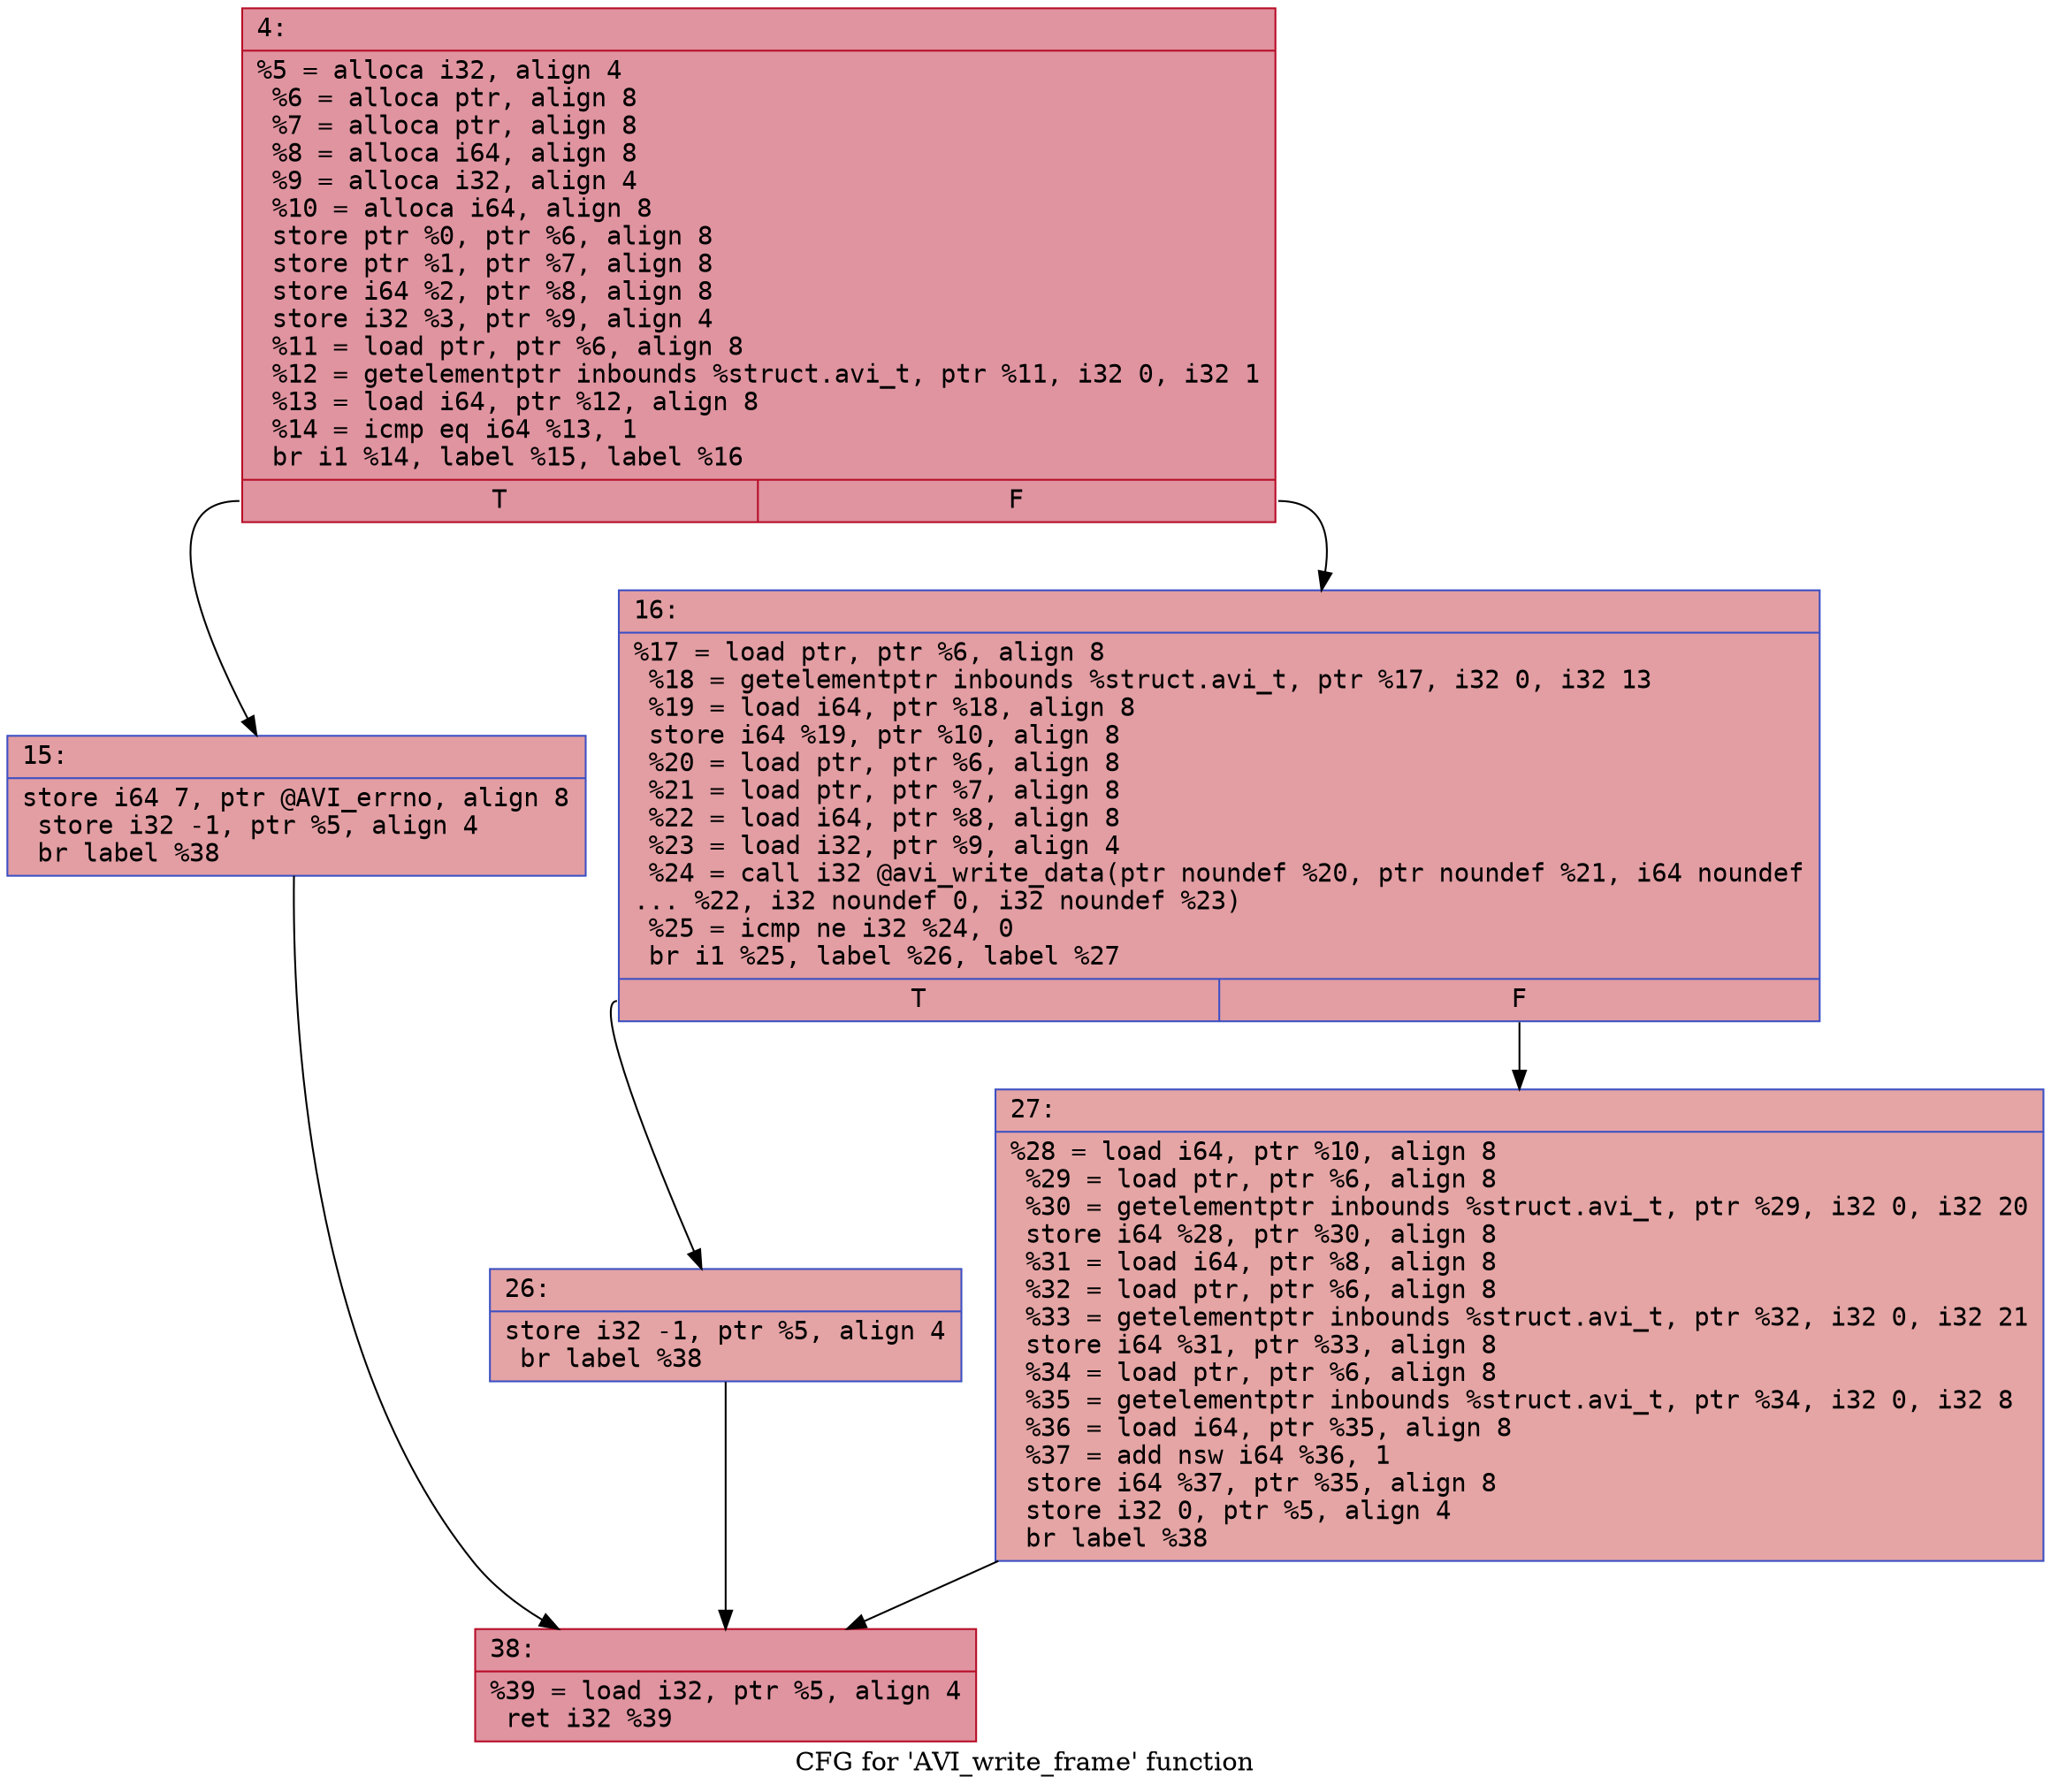 digraph "CFG for 'AVI_write_frame' function" {
	label="CFG for 'AVI_write_frame' function";

	Node0x6000005beee0 [shape=record,color="#b70d28ff", style=filled, fillcolor="#b70d2870" fontname="Courier",label="{4:\l|  %5 = alloca i32, align 4\l  %6 = alloca ptr, align 8\l  %7 = alloca ptr, align 8\l  %8 = alloca i64, align 8\l  %9 = alloca i32, align 4\l  %10 = alloca i64, align 8\l  store ptr %0, ptr %6, align 8\l  store ptr %1, ptr %7, align 8\l  store i64 %2, ptr %8, align 8\l  store i32 %3, ptr %9, align 4\l  %11 = load ptr, ptr %6, align 8\l  %12 = getelementptr inbounds %struct.avi_t, ptr %11, i32 0, i32 1\l  %13 = load i64, ptr %12, align 8\l  %14 = icmp eq i64 %13, 1\l  br i1 %14, label %15, label %16\l|{<s0>T|<s1>F}}"];
	Node0x6000005beee0:s0 -> Node0x6000005bef30[tooltip="4 -> 15\nProbability 50.00%" ];
	Node0x6000005beee0:s1 -> Node0x6000005bef80[tooltip="4 -> 16\nProbability 50.00%" ];
	Node0x6000005bef30 [shape=record,color="#3d50c3ff", style=filled, fillcolor="#be242e70" fontname="Courier",label="{15:\l|  store i64 7, ptr @AVI_errno, align 8\l  store i32 -1, ptr %5, align 4\l  br label %38\l}"];
	Node0x6000005bef30 -> Node0x6000005bf070[tooltip="15 -> 38\nProbability 100.00%" ];
	Node0x6000005bef80 [shape=record,color="#3d50c3ff", style=filled, fillcolor="#be242e70" fontname="Courier",label="{16:\l|  %17 = load ptr, ptr %6, align 8\l  %18 = getelementptr inbounds %struct.avi_t, ptr %17, i32 0, i32 13\l  %19 = load i64, ptr %18, align 8\l  store i64 %19, ptr %10, align 8\l  %20 = load ptr, ptr %6, align 8\l  %21 = load ptr, ptr %7, align 8\l  %22 = load i64, ptr %8, align 8\l  %23 = load i32, ptr %9, align 4\l  %24 = call i32 @avi_write_data(ptr noundef %20, ptr noundef %21, i64 noundef\l... %22, i32 noundef 0, i32 noundef %23)\l  %25 = icmp ne i32 %24, 0\l  br i1 %25, label %26, label %27\l|{<s0>T|<s1>F}}"];
	Node0x6000005bef80:s0 -> Node0x6000005befd0[tooltip="16 -> 26\nProbability 62.50%" ];
	Node0x6000005bef80:s1 -> Node0x6000005bf020[tooltip="16 -> 27\nProbability 37.50%" ];
	Node0x6000005befd0 [shape=record,color="#3d50c3ff", style=filled, fillcolor="#c32e3170" fontname="Courier",label="{26:\l|  store i32 -1, ptr %5, align 4\l  br label %38\l}"];
	Node0x6000005befd0 -> Node0x6000005bf070[tooltip="26 -> 38\nProbability 100.00%" ];
	Node0x6000005bf020 [shape=record,color="#3d50c3ff", style=filled, fillcolor="#c5333470" fontname="Courier",label="{27:\l|  %28 = load i64, ptr %10, align 8\l  %29 = load ptr, ptr %6, align 8\l  %30 = getelementptr inbounds %struct.avi_t, ptr %29, i32 0, i32 20\l  store i64 %28, ptr %30, align 8\l  %31 = load i64, ptr %8, align 8\l  %32 = load ptr, ptr %6, align 8\l  %33 = getelementptr inbounds %struct.avi_t, ptr %32, i32 0, i32 21\l  store i64 %31, ptr %33, align 8\l  %34 = load ptr, ptr %6, align 8\l  %35 = getelementptr inbounds %struct.avi_t, ptr %34, i32 0, i32 8\l  %36 = load i64, ptr %35, align 8\l  %37 = add nsw i64 %36, 1\l  store i64 %37, ptr %35, align 8\l  store i32 0, ptr %5, align 4\l  br label %38\l}"];
	Node0x6000005bf020 -> Node0x6000005bf070[tooltip="27 -> 38\nProbability 100.00%" ];
	Node0x6000005bf070 [shape=record,color="#b70d28ff", style=filled, fillcolor="#b70d2870" fontname="Courier",label="{38:\l|  %39 = load i32, ptr %5, align 4\l  ret i32 %39\l}"];
}
